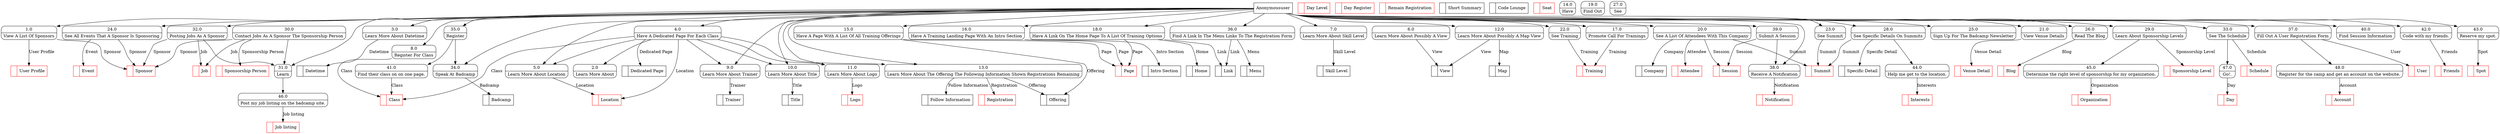 digraph dfd2{ 
node[shape=record]
200 [label="<f0>  |<f1> Sponsor " color=red];
201 [label="<f0>  |<f1> Dedicated Page " ];
202 [label="<f0>  |<f1> Class " color=red];
203 [label="<f0>  |<f1> Location " color=red];
204 [label="<f0>  |<f1> View " ];
205 [label="<f0>  |<f1> Offering " ];
206 [label="<f0>  |<f1> Trainer " ];
207 [label="<f0>  |<f1> Title " ];
208 [label="<f0>  |<f1> Datetime " ];
209 [label="<f0>  |<f1> Follow Information " ];
210 [label="<f0>  |<f1> Skill Level " ];
211 [label="<f0>  |<f1> Registration " color=red];
212 [label="<f0>  |<f1> Logo " color=red];
213 [label="<f0>  |<f1> Day Level " color=red];
214 [label="<f0>  |<f1> Link " ];
215 [label="<f0>  |<f1> Training " color=red];
216 [label="<f0>  |<f1> Day Register " color=red];
217 [label="<f0>  |<f1> Remain Registration " color=red];
218 [label="<f0>  |<f1> Short Summary " ];
219 [label="<f0>  |<f1> Intro Section " ];
220 [label="<f0>  |<f1> Page " color=red];
221 [label="<f0>  |<f1> Code Lounge " ];
222 [label="<f0>  |<f1> Company " ];
223 [label="<f0>  |<f1> Attendee " color=red];
224 [label="<f0>  |<f1> Session " color=red];
225 [label="<f0>  |<f1> Summit " color=red];
226 [label="<f0>  |<f1> Event " color=red];
227 [label="<f0>  |<f1> Blog " color=red];
228 [label="<f0>  |<f1> Seat " color=red];
229 [label="<f0>  |<f1> Specific Detail " ];
230 [label="<f0>  |<f1> Sponsorship Person " color=red];
231 [label="<f0>  |<f1> Job " color=red];
232 [label="<f0>  |<f1> Schedule " color=red];
233 [label="<f0>  |<f1> Badcamp " ];
234 [label="<f0>  |<f1> Menu " ];
235 [label="<f0>  |<f1> Notification " color=red];
236 [label="<f0>  |<f1> User Profile " color=red];
237 [label="<f0>  |<f1> Venue Detail " color=red];
238 [label="<f0>  |<f1> Sponsorship Level " color=red];
239 [label="<f0>  |<f1> Map " ];
240 [label="<f0>  |<f1> Home " ];
241 [label="<f0>  |<f1> User " color=red];
242 [label="Anonymoususer" shape=box];
243 [label="{<f0> 1.0|<f1> View A List Of Sponsors }" shape=Mrecord];
244 [label="{<f0> 2.0|<f1> Learn More About }" shape=Mrecord];
245 [label="{<f0> 3.0|<f1> Learn More About Datetime }" shape=Mrecord];
246 [label="{<f0> 4.0|<f1> Have A Dedicated Page For Each Class }" shape=Mrecord];
247 [label="{<f0> 5.0|<f1> Learn More About Location }" shape=Mrecord];
248 [label="{<f0> 6.0|<f1> Learn More About Possibly A View }" shape=Mrecord];
249 [label="{<f0> 7.0|<f1> Learn More About Skill Level }" shape=Mrecord];
250 [label="{<f0> 8.0|<f1> Register For Class }" shape=Mrecord];
251 [label="{<f0> 9.0|<f1> Learn More About Trainer }" shape=Mrecord];
252 [label="{<f0> 10.0|<f1> Learn More About Title }" shape=Mrecord];
253 [label="{<f0> 11.0|<f1> Learn More About Logo }" shape=Mrecord];
254 [label="{<f0> 12.0|<f1> Learn More About Possibly A Map View }" shape=Mrecord];
255 [label="{<f0> 13.0|<f1> Learn More About The Offering The Following Information Shown Registrations Remaining }" shape=Mrecord];
256 [label="{<f0> 14.0|<f1> Have }" shape=Mrecord];
257 [label="{<f0> 15.0|<f1> Have A Page With A List Of All Training Offerings }" shape=Mrecord];
258 [label="{<f0> 16.0|<f1> Have A Training Landing Page With An Intro Section }" shape=Mrecord];
259 [label="{<f0> 17.0|<f1> Promote Call For Trainings }" shape=Mrecord];
260 [label="{<f0> 18.0|<f1> Have A Link On The Home Page To A List Of Training Options }" shape=Mrecord];
261 [label="{<f0> 19.0|<f1> Find Out }" shape=Mrecord];
262 [label="{<f0> 20.0|<f1> See A List Of Attendees With This Company }" shape=Mrecord];
263 [label="{<f0> 21.0|<f1> View Venue Details }" shape=Mrecord];
264 [label="{<f0> 22.0|<f1> See Training }" shape=Mrecord];
265 [label="{<f0> 23.0|<f1> See Summit }" shape=Mrecord];
266 [label="{<f0> 24.0|<f1> See All Events That A Sponsor Is Sponsoring }" shape=Mrecord];
267 [label="{<f0> 25.0|<f1> Sign Up For The Badcamp Newsletter }" shape=Mrecord];
268 [label="{<f0> 26.0|<f1> Read The Blog }" shape=Mrecord];
269 [label="{<f0> 27.0|<f1> See }" shape=Mrecord];
270 [label="{<f0> 28.0|<f1> See Specific Details On Summits }" shape=Mrecord];
271 [label="{<f0> 29.0|<f1> Learn About Sponsorship Levels }" shape=Mrecord];
272 [label="{<f0> 30.0|<f1> Contact Jobs As A Sponsor The Sponsorship Person }" shape=Mrecord];
273 [label="{<f0> 31.0|<f1> Learn }" shape=Mrecord];
274 [label="{<f0> 32.0|<f1> Posting Jobs As A Sponsor }" shape=Mrecord];
275 [label="{<f0> 33.0|<f1> See The Schedule }" shape=Mrecord];
276 [label="{<f0> 34.0|<f1> Speak At Badcamp }" shape=Mrecord];
277 [label="{<f0> 35.0|<f1> Register }" shape=Mrecord];
278 [label="{<f0> 36.0|<f1> Find A Link In The Menu Links To The Registration Form }" shape=Mrecord];
279 [label="{<f0> 37.0|<f1> Fill Out A User Registration Form }" shape=Mrecord];
280 [label="{<f0> 38.0|<f1> Receive A Notification }" shape=Mrecord];
281 [label="{<f0> 39.0|<f1> Submit A Session }" shape=Mrecord];
282 [label="{<f0> 40.0|<f1> Find Session Information }" shape=Mrecord];
41 [label="{<f0> 41.0|<f1> Find their class on on one page. }" shape=Mrecord];
277 -> 41
41 -> 202  [label="Class"]
42 [label="{<f0> 42.0|<f1> Code with my friends. }" shape=Mrecord];
242 -> 42
1003 [label="<f0>  |<f1> Friends " color=red];
42 -> 1003 [label="Friends"]
43 [label="{<f0> 43.0|<f1> Reserve my spot. }" shape=Mrecord];
242 -> 43
1006 [label="<f0>  |<f1> Spot " color=red];
43 -> 1006 [label="Spot"]
44 [label="{<f0> 44.0|<f1> Help me get to the location. }" shape=Mrecord];
270 -> 44
1009 [label="<f0>  |<f1> Interests " color=red];
44 -> 1009 [label="Interests"]
45 [label="{<f0> 45.0|<f1> Determine the right level of sponsorship for my organization. }" shape=Mrecord];
271 -> 45
1012 [label="<f0>  |<f1> Organization " color=red];
45 -> 1012 [label="Organization"]
46 [label="{<f0> 46.0|<f1> Post my job listing on the badcamp site. }" shape=Mrecord];
273 -> 46
1015 [label="<f0>  |<f1> Job listing " color=red];
46 -> 1015 [label="Job listing"]
47 [label="{<f0> 47.0|<f1> Go!. }" shape=Mrecord];
275 -> 47
1018 [label="<f0>  |<f1> Day " color=red];
47 -> 1018 [label="Day"]
48 [label="{<f0> 48.0|<f1> Register for the camp and get an account on the website. }" shape=Mrecord];
279 -> 48
1021 [label="<f0>  |<f1> Account " color=red];
48 -> 1021 [label="Account"]
242 -> 243
242 -> 245
242 -> 246
242 -> 247
242 -> 249
242 -> 250
242 -> 251
242 -> 252
242 -> 253
242 -> 254
242 -> 255
242 -> 257
242 -> 258
242 -> 259
242 -> 260
242 -> 262
242 -> 263
242 -> 264
242 -> 265
242 -> 266
242 -> 267
242 -> 268
242 -> 270
242 -> 271
242 -> 273
242 -> 274
242 -> 275
242 -> 276
242 -> 277
242 -> 278
242 -> 279
242 -> 280
242 -> 281
242 -> 282
243 -> 200 [label="Sponsor"]
243 -> 236 [label="User Profile"]
245 -> 208 [label="Datetime"]
246 -> 244
246 -> 247
246 -> 251
246 -> 252
246 -> 253
246 -> 255
246 -> 201 [label="Dedicated Page"]
246 -> 202 [label="Class"]
246 -> 203 [label="Location"]
247 -> 203 [label="Location"]
248 -> 204 [label="View"]
249 -> 210 [label="Skill Level"]
250 -> 202 [label="Class"]
251 -> 206 [label="Trainer"]
252 -> 207 [label="Title"]
253 -> 212 [label="Logo"]
254 -> 204 [label="View"]
255 -> 205 [label="Offering"]
255 -> 209 [label="Follow Information"]
255 -> 211 [label="Registration"]
257 -> 220 [label="Page"]
257 -> 205 [label="Offering"]
258 -> 219 [label="Intro Section"]
258 -> 220 [label="Page"]
259 -> 215 [label="Training"]
260 -> 214 [label="Link"]
260 -> 220 [label="Page"]
262 -> 223 [label="Attendee"]
262 -> 222 [label="Company"]
262 -> 224 [label="Session"]
262 -> 225 [label="Summit"]
263 -> 237 [label="Venue Detail"]
264 -> 215 [label="Training"]
265 -> 225 [label="Summit"]
266 -> 226 [label="Event"]
266 -> 200 [label="Sponsor"]
268 -> 227 [label="Blog"]
270 -> 229 [label="Specific Detail"]
270 -> 225 [label="Summit"]
271 -> 238 [label="Sponsorship Level"]
272 -> 273
272 -> 230 [label="Sponsorship Person"]
272 -> 200 [label="Sponsor"]
272 -> 231 [label="Job"]
274 -> 273
274 -> 231 [label="Job"]
274 -> 200 [label="Sponsor"]
275 -> 232 [label="Schedule"]
276 -> 233 [label="Badcamp"]
277 -> 276
278 -> 234 [label="Menu"]
278 -> 214 [label="Link"]
280 -> 235 [label="Notification"]
281 -> 280
281 -> 224 [label="Session"]
254 -> 239 [label="Map"]
260 -> 240 [label="Home"]
279 -> 241 [label="User"]
}